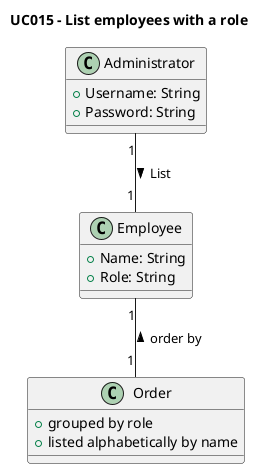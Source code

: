 @startuml
'skinparam monochrome true
'skinparam shadowing false

title UC015 - List employees with a role

class Administrator {
    +Username: String
    +Password: String
}

class Employee {
    +Name: String
    +Role: String
}

class Order {
    +  grouped by role
    +  listed alphabetically by name
}
' Relationships
Administrator "1" -- "  1" Employee : List >
Employee "1" -- "  1" Order : order by <



@enduml
